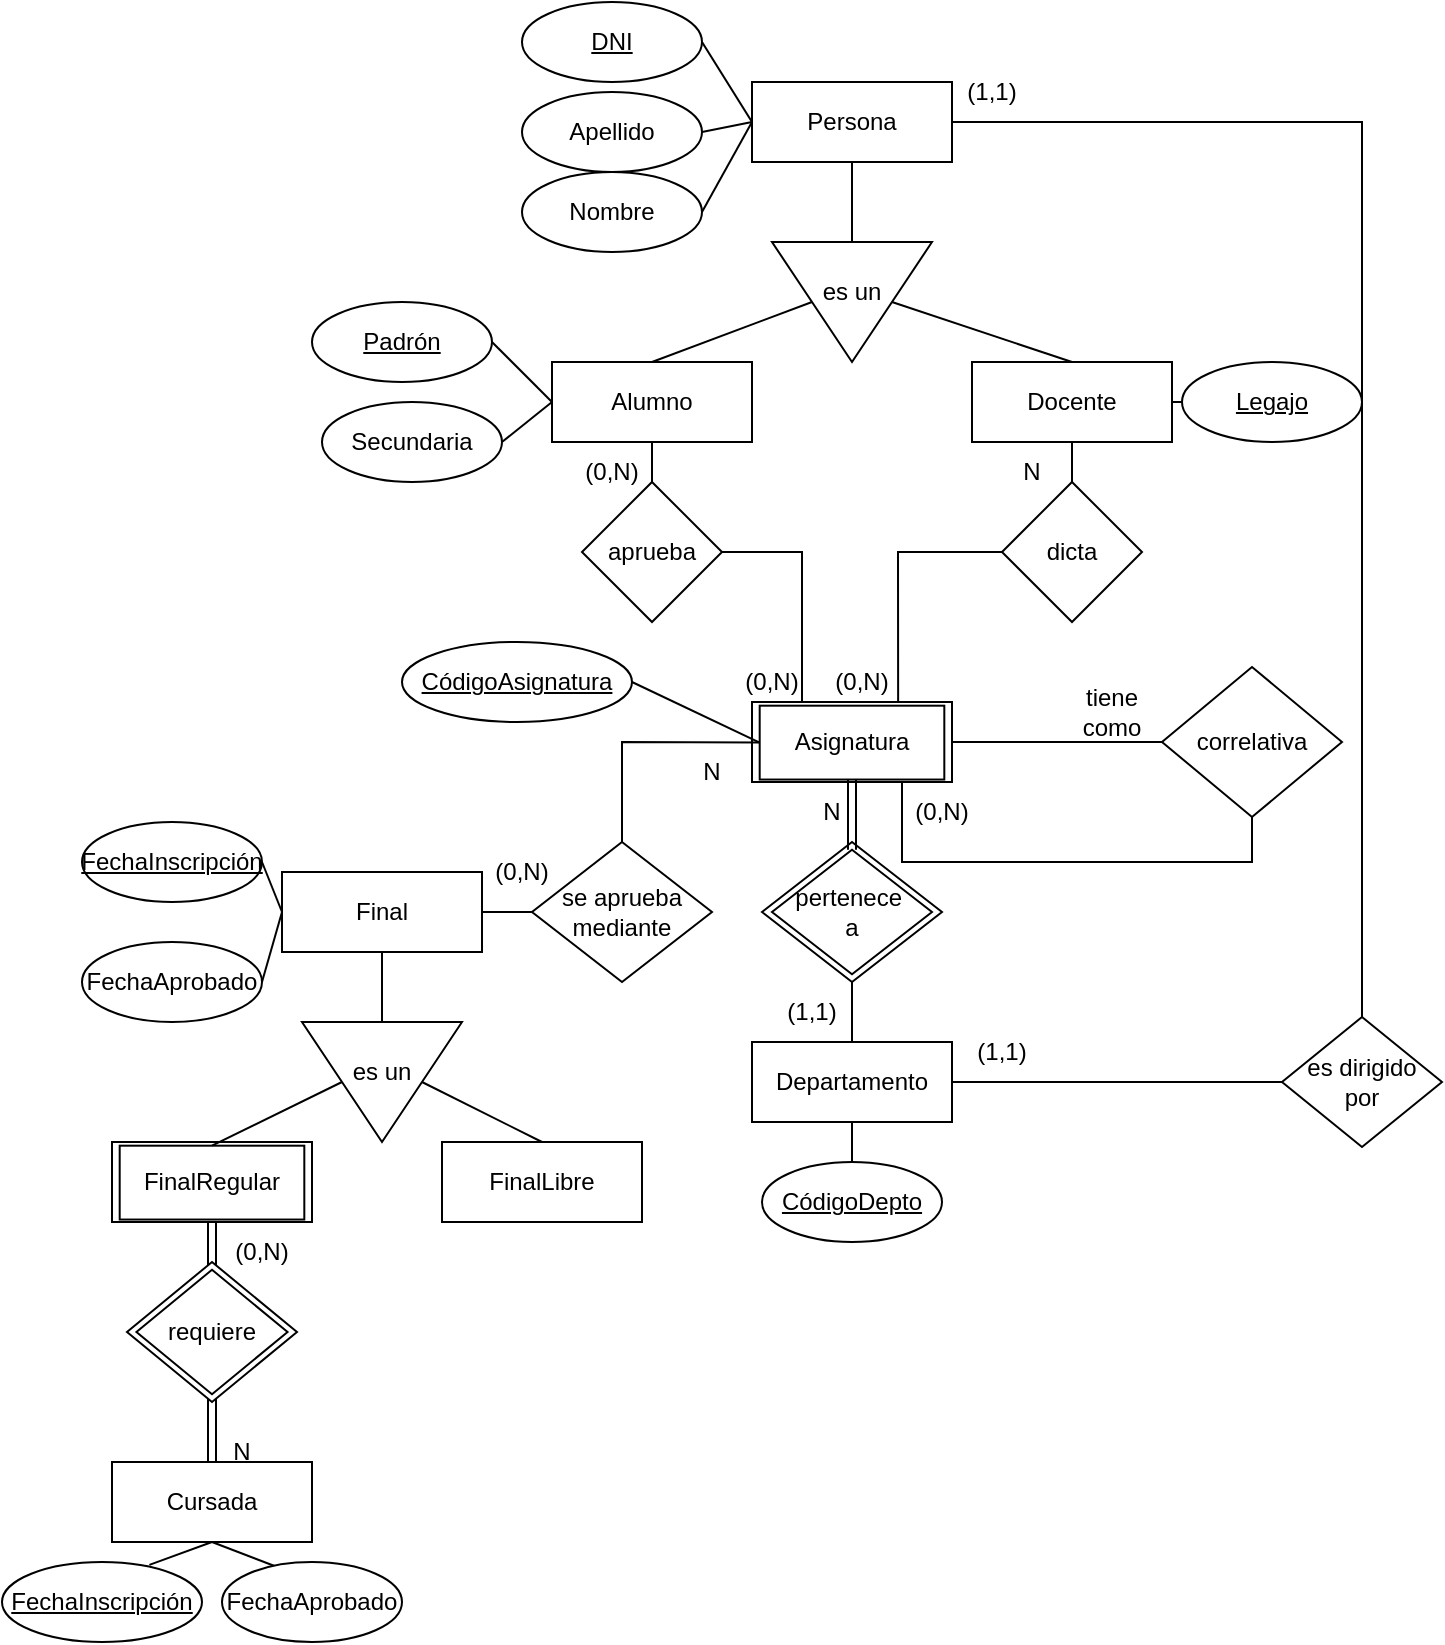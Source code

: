 <mxfile version="21.1.1" type="device">
  <diagram id="PrmYPG8BuJJf_HD6oWDw" name="Página-1">
    <mxGraphModel dx="1067" dy="430" grid="1" gridSize="10" guides="1" tooltips="1" connect="1" arrows="1" fold="1" page="1" pageScale="1" pageWidth="827" pageHeight="1169" math="0" shadow="0">
      <root>
        <mxCell id="0" />
        <mxCell id="1" parent="0" />
        <mxCell id="GyP09bq_sW8WMtEQVmPJ-1" value="Alumno" style="rounded=0;whiteSpace=wrap;html=1;" vertex="1" parent="1">
          <mxGeometry x="325" y="180" width="100" height="40" as="geometry" />
        </mxCell>
        <mxCell id="GyP09bq_sW8WMtEQVmPJ-2" value="Docente" style="rounded=0;whiteSpace=wrap;html=1;" vertex="1" parent="1">
          <mxGeometry x="535" y="180" width="100" height="40" as="geometry" />
        </mxCell>
        <mxCell id="GyP09bq_sW8WMtEQVmPJ-4" value="Departamento" style="rounded=0;whiteSpace=wrap;html=1;" vertex="1" parent="1">
          <mxGeometry x="425" y="520" width="100" height="40" as="geometry" />
        </mxCell>
        <mxCell id="GyP09bq_sW8WMtEQVmPJ-5" value="Persona" style="rounded=0;whiteSpace=wrap;html=1;" vertex="1" parent="1">
          <mxGeometry x="425" y="40" width="100" height="40" as="geometry" />
        </mxCell>
        <mxCell id="GyP09bq_sW8WMtEQVmPJ-16" value="" style="endArrow=none;html=1;rounded=0;fontFamily=Helvetica;fontSize=12;fontColor=default;entryX=0.5;entryY=1;entryDx=0;entryDy=0;exitX=0;exitY=0.5;exitDx=0;exitDy=0;" edge="1" parent="1" source="GyP09bq_sW8WMtEQVmPJ-6" target="GyP09bq_sW8WMtEQVmPJ-5">
          <mxGeometry width="50" height="50" relative="1" as="geometry">
            <mxPoint x="675" y="250" as="sourcePoint" />
            <mxPoint x="720" y="250" as="targetPoint" />
          </mxGeometry>
        </mxCell>
        <mxCell id="GyP09bq_sW8WMtEQVmPJ-18" value="" style="endArrow=none;html=1;rounded=0;fontFamily=Helvetica;fontSize=12;fontColor=default;exitX=0.5;exitY=0;exitDx=0;exitDy=0;entryX=0.5;entryY=0;entryDx=0;entryDy=0;" edge="1" parent="1" source="GyP09bq_sW8WMtEQVmPJ-2" target="GyP09bq_sW8WMtEQVmPJ-6">
          <mxGeometry width="50" height="50" relative="1" as="geometry">
            <mxPoint x="675" y="250" as="sourcePoint" />
            <mxPoint x="720" y="250" as="targetPoint" />
          </mxGeometry>
        </mxCell>
        <mxCell id="GyP09bq_sW8WMtEQVmPJ-19" value="" style="endArrow=none;html=1;rounded=0;fontFamily=Helvetica;fontSize=12;fontColor=default;entryX=0.5;entryY=1;entryDx=0;entryDy=0;exitX=0.5;exitY=0;exitDx=0;exitDy=0;" edge="1" parent="1" source="GyP09bq_sW8WMtEQVmPJ-1" target="GyP09bq_sW8WMtEQVmPJ-6">
          <mxGeometry width="50" height="50" relative="1" as="geometry">
            <mxPoint x="675" y="250" as="sourcePoint" />
            <mxPoint x="720" y="250" as="targetPoint" />
          </mxGeometry>
        </mxCell>
        <mxCell id="GyP09bq_sW8WMtEQVmPJ-20" value="&lt;u&gt;DNI&lt;/u&gt;" style="ellipse;whiteSpace=wrap;html=1;strokeColor=default;fontFamily=Helvetica;fontSize=12;fontColor=default;fillColor=default;" vertex="1" parent="1">
          <mxGeometry x="310" width="90" height="40" as="geometry" />
        </mxCell>
        <mxCell id="GyP09bq_sW8WMtEQVmPJ-21" value="" style="endArrow=none;html=1;rounded=0;fontFamily=Helvetica;fontSize=12;fontColor=default;entryX=0;entryY=0.5;entryDx=0;entryDy=0;exitX=1;exitY=0.5;exitDx=0;exitDy=0;" edge="1" parent="1" source="GyP09bq_sW8WMtEQVmPJ-20" target="GyP09bq_sW8WMtEQVmPJ-5">
          <mxGeometry width="50" height="50" relative="1" as="geometry">
            <mxPoint x="675" y="150" as="sourcePoint" />
            <mxPoint x="720" y="150" as="targetPoint" />
          </mxGeometry>
        </mxCell>
        <mxCell id="GyP09bq_sW8WMtEQVmPJ-22" value="" style="endArrow=none;html=1;rounded=0;fontFamily=Helvetica;fontSize=12;fontColor=default;entryX=1;entryY=0.5;entryDx=0;entryDy=0;exitX=0;exitY=0.5;exitDx=0;exitDy=0;" edge="1" parent="1" source="GyP09bq_sW8WMtEQVmPJ-5" target="GyP09bq_sW8WMtEQVmPJ-23">
          <mxGeometry width="50" height="50" relative="1" as="geometry">
            <mxPoint x="675" y="150" as="sourcePoint" />
            <mxPoint x="720" y="150" as="targetPoint" />
          </mxGeometry>
        </mxCell>
        <mxCell id="GyP09bq_sW8WMtEQVmPJ-23" value="Nombre" style="ellipse;whiteSpace=wrap;html=1;strokeColor=default;fontFamily=Helvetica;fontSize=12;fontColor=default;fillColor=default;" vertex="1" parent="1">
          <mxGeometry x="310" y="85" width="90" height="40" as="geometry" />
        </mxCell>
        <mxCell id="GyP09bq_sW8WMtEQVmPJ-24" value="Apellido" style="ellipse;whiteSpace=wrap;html=1;strokeColor=default;fontFamily=Helvetica;fontSize=12;fontColor=default;fillColor=default;" vertex="1" parent="1">
          <mxGeometry x="310" y="45" width="90" height="40" as="geometry" />
        </mxCell>
        <mxCell id="GyP09bq_sW8WMtEQVmPJ-25" value="" style="endArrow=none;html=1;rounded=0;fontFamily=Helvetica;fontSize=12;fontColor=default;entryX=1;entryY=0.5;entryDx=0;entryDy=0;exitX=0;exitY=0.5;exitDx=0;exitDy=0;" edge="1" parent="1" source="GyP09bq_sW8WMtEQVmPJ-5" target="GyP09bq_sW8WMtEQVmPJ-24">
          <mxGeometry width="50" height="50" relative="1" as="geometry">
            <mxPoint x="535" y="70" as="sourcePoint" />
            <mxPoint x="555" y="50" as="targetPoint" />
          </mxGeometry>
        </mxCell>
        <mxCell id="GyP09bq_sW8WMtEQVmPJ-29" value="&lt;u&gt;FechaInscripción&lt;/u&gt;" style="ellipse;whiteSpace=wrap;html=1;strokeColor=default;fontFamily=Helvetica;fontSize=12;fontColor=default;fillColor=default;" vertex="1" parent="1">
          <mxGeometry x="90" y="410" width="90" height="40" as="geometry" />
        </mxCell>
        <mxCell id="GyP09bq_sW8WMtEQVmPJ-30" value="&lt;u&gt;FechaInscripción&lt;/u&gt;" style="ellipse;whiteSpace=wrap;html=1;strokeColor=default;fontFamily=Helvetica;fontSize=12;fontColor=default;fillColor=default;" vertex="1" parent="1">
          <mxGeometry x="50" y="780" width="100" height="40" as="geometry" />
        </mxCell>
        <mxCell id="GyP09bq_sW8WMtEQVmPJ-33" value="&lt;u&gt;Padrón&lt;/u&gt;" style="ellipse;whiteSpace=wrap;html=1;strokeColor=default;fontFamily=Helvetica;fontSize=12;fontColor=default;fillColor=default;" vertex="1" parent="1">
          <mxGeometry x="205" y="150" width="90" height="40" as="geometry" />
        </mxCell>
        <mxCell id="GyP09bq_sW8WMtEQVmPJ-34" value="&lt;u&gt;Legajo&lt;/u&gt;" style="ellipse;whiteSpace=wrap;html=1;strokeColor=default;fontFamily=Helvetica;fontSize=12;fontColor=default;fillColor=default;" vertex="1" parent="1">
          <mxGeometry x="640" y="180" width="90" height="40" as="geometry" />
        </mxCell>
        <mxCell id="GyP09bq_sW8WMtEQVmPJ-35" value="" style="endArrow=none;html=1;rounded=0;fontFamily=Helvetica;fontSize=12;fontColor=default;entryX=1;entryY=0.5;entryDx=0;entryDy=0;exitX=0;exitY=0.5;exitDx=0;exitDy=0;" edge="1" parent="1" source="GyP09bq_sW8WMtEQVmPJ-1" target="GyP09bq_sW8WMtEQVmPJ-33">
          <mxGeometry width="50" height="50" relative="1" as="geometry">
            <mxPoint x="480" y="140" as="sourcePoint" />
            <mxPoint x="525" y="140" as="targetPoint" />
          </mxGeometry>
        </mxCell>
        <mxCell id="GyP09bq_sW8WMtEQVmPJ-36" value="" style="endArrow=none;html=1;rounded=0;fontFamily=Helvetica;fontSize=12;fontColor=default;exitX=1;exitY=0.5;exitDx=0;exitDy=0;entryX=0;entryY=0.5;entryDx=0;entryDy=0;" edge="1" parent="1" source="GyP09bq_sW8WMtEQVmPJ-2" target="GyP09bq_sW8WMtEQVmPJ-34">
          <mxGeometry width="50" height="50" relative="1" as="geometry">
            <mxPoint x="480" y="140" as="sourcePoint" />
            <mxPoint x="525" y="140" as="targetPoint" />
          </mxGeometry>
        </mxCell>
        <mxCell id="GyP09bq_sW8WMtEQVmPJ-39" value="" style="endArrow=none;html=1;rounded=0;fontFamily=Helvetica;fontSize=12;fontColor=default;entryX=0.5;entryY=1;entryDx=0;entryDy=0;exitX=0.5;exitY=0;exitDx=0;exitDy=0;" edge="1" parent="1" source="GyP09bq_sW8WMtEQVmPJ-4" target="GyP09bq_sW8WMtEQVmPJ-54">
          <mxGeometry width="50" height="50" relative="1" as="geometry">
            <mxPoint x="485" y="470" as="sourcePoint" />
            <mxPoint x="475" y="500" as="targetPoint" />
          </mxGeometry>
        </mxCell>
        <mxCell id="GyP09bq_sW8WMtEQVmPJ-40" value="aprueba" style="rhombus;whiteSpace=wrap;html=1;" vertex="1" parent="1">
          <mxGeometry x="340" y="240" width="70" height="70" as="geometry" />
        </mxCell>
        <mxCell id="GyP09bq_sW8WMtEQVmPJ-41" value="dicta" style="rhombus;whiteSpace=wrap;html=1;" vertex="1" parent="1">
          <mxGeometry x="550" y="240" width="70" height="70" as="geometry" />
        </mxCell>
        <mxCell id="GyP09bq_sW8WMtEQVmPJ-42" value="" style="endArrow=none;html=1;rounded=0;fontFamily=Helvetica;fontSize=12;fontColor=default;entryX=0.5;entryY=0;entryDx=0;entryDy=0;exitX=0.5;exitY=1;exitDx=0;exitDy=0;" edge="1" parent="1" source="GyP09bq_sW8WMtEQVmPJ-1" target="GyP09bq_sW8WMtEQVmPJ-40">
          <mxGeometry width="50" height="50" relative="1" as="geometry">
            <mxPoint x="480" y="330" as="sourcePoint" />
            <mxPoint x="525" y="330" as="targetPoint" />
          </mxGeometry>
        </mxCell>
        <mxCell id="GyP09bq_sW8WMtEQVmPJ-43" value="" style="endArrow=none;html=1;rounded=0;fontFamily=Helvetica;fontSize=12;fontColor=default;entryX=1;entryY=0.5;entryDx=0;entryDy=0;exitX=0.25;exitY=0;exitDx=0;exitDy=0;" edge="1" parent="1" source="GyP09bq_sW8WMtEQVmPJ-56" target="GyP09bq_sW8WMtEQVmPJ-40">
          <mxGeometry width="50" height="50" relative="1" as="geometry">
            <mxPoint x="450" y="350" as="sourcePoint" />
            <mxPoint x="525" y="390" as="targetPoint" />
            <Array as="points">
              <mxPoint x="450" y="275" />
            </Array>
          </mxGeometry>
        </mxCell>
        <mxCell id="GyP09bq_sW8WMtEQVmPJ-44" value="" style="endArrow=none;html=1;rounded=0;fontFamily=Helvetica;fontSize=12;fontColor=default;entryX=0.5;entryY=1;entryDx=0;entryDy=0;exitX=0.5;exitY=0;exitDx=0;exitDy=0;" edge="1" parent="1" source="GyP09bq_sW8WMtEQVmPJ-41" target="GyP09bq_sW8WMtEQVmPJ-2">
          <mxGeometry width="50" height="50" relative="1" as="geometry">
            <mxPoint x="480" y="390" as="sourcePoint" />
            <mxPoint x="525" y="390" as="targetPoint" />
          </mxGeometry>
        </mxCell>
        <mxCell id="GyP09bq_sW8WMtEQVmPJ-45" value="" style="endArrow=none;html=1;rounded=0;fontFamily=Helvetica;fontSize=12;fontColor=default;entryX=0;entryY=0.5;entryDx=0;entryDy=0;exitX=0.75;exitY=0;exitDx=0;exitDy=0;" edge="1" parent="1" source="GyP09bq_sW8WMtEQVmPJ-57" target="GyP09bq_sW8WMtEQVmPJ-41">
          <mxGeometry width="50" height="50" relative="1" as="geometry">
            <mxPoint x="500" y="350" as="sourcePoint" />
            <mxPoint x="525" y="390" as="targetPoint" />
            <Array as="points">
              <mxPoint x="498" y="275" />
            </Array>
          </mxGeometry>
        </mxCell>
        <mxCell id="GyP09bq_sW8WMtEQVmPJ-46" value="correlativa" style="rhombus;whiteSpace=wrap;html=1;" vertex="1" parent="1">
          <mxGeometry x="630" y="332.5" width="90" height="75" as="geometry" />
        </mxCell>
        <mxCell id="GyP09bq_sW8WMtEQVmPJ-47" value="" style="endArrow=none;html=1;rounded=0;fontFamily=Helvetica;fontSize=12;fontColor=default;entryX=0;entryY=0.5;entryDx=0;entryDy=0;exitX=1;exitY=0.5;exitDx=0;exitDy=0;" edge="1" parent="1" source="GyP09bq_sW8WMtEQVmPJ-56" target="GyP09bq_sW8WMtEQVmPJ-46">
          <mxGeometry width="50" height="50" relative="1" as="geometry">
            <mxPoint x="525" y="370" as="sourcePoint" />
            <mxPoint x="525" y="380" as="targetPoint" />
          </mxGeometry>
        </mxCell>
        <mxCell id="GyP09bq_sW8WMtEQVmPJ-48" value="" style="endArrow=none;html=1;rounded=0;fontFamily=Helvetica;fontSize=12;fontColor=default;entryX=0.5;entryY=1;entryDx=0;entryDy=0;exitX=0.75;exitY=1;exitDx=0;exitDy=0;" edge="1" parent="1" source="GyP09bq_sW8WMtEQVmPJ-56" target="GyP09bq_sW8WMtEQVmPJ-46">
          <mxGeometry width="50" height="50" relative="1" as="geometry">
            <mxPoint x="500" y="390" as="sourcePoint" />
            <mxPoint x="525" y="380" as="targetPoint" />
            <Array as="points">
              <mxPoint x="500" y="430" />
              <mxPoint x="675" y="430" />
            </Array>
          </mxGeometry>
        </mxCell>
        <mxCell id="GyP09bq_sW8WMtEQVmPJ-49" value="Secundaria" style="ellipse;whiteSpace=wrap;html=1;strokeColor=default;fontFamily=Helvetica;fontSize=12;fontColor=default;fillColor=default;" vertex="1" parent="1">
          <mxGeometry x="210" y="200" width="90" height="40" as="geometry" />
        </mxCell>
        <mxCell id="GyP09bq_sW8WMtEQVmPJ-50" value="" style="endArrow=none;html=1;rounded=0;fontFamily=Helvetica;fontSize=12;fontColor=default;entryX=1;entryY=0.5;entryDx=0;entryDy=0;exitX=0;exitY=0.5;exitDx=0;exitDy=0;" edge="1" parent="1" source="GyP09bq_sW8WMtEQVmPJ-1" target="GyP09bq_sW8WMtEQVmPJ-49">
          <mxGeometry width="50" height="50" relative="1" as="geometry">
            <mxPoint x="480" y="180" as="sourcePoint" />
            <mxPoint x="525" y="180" as="targetPoint" />
          </mxGeometry>
        </mxCell>
        <mxCell id="GyP09bq_sW8WMtEQVmPJ-51" value="&lt;u&gt;CódigoDepto&lt;/u&gt;" style="ellipse;whiteSpace=wrap;html=1;strokeColor=default;fontFamily=Helvetica;fontSize=12;fontColor=default;fillColor=default;" vertex="1" parent="1">
          <mxGeometry x="430" y="580" width="90" height="40" as="geometry" />
        </mxCell>
        <mxCell id="GyP09bq_sW8WMtEQVmPJ-52" value="" style="group" vertex="1" connectable="0" parent="1">
          <mxGeometry x="430" y="420" width="90" height="70" as="geometry" />
        </mxCell>
        <mxCell id="GyP09bq_sW8WMtEQVmPJ-53" value="" style="rhombus;whiteSpace=wrap;html=1;" vertex="1" parent="GyP09bq_sW8WMtEQVmPJ-52">
          <mxGeometry width="90" height="70" as="geometry" />
        </mxCell>
        <mxCell id="GyP09bq_sW8WMtEQVmPJ-54" value="pertenece&amp;nbsp;&lt;br style=&quot;border-color: var(--border-color);&quot;&gt;a" style="rhombus;whiteSpace=wrap;html=1;" vertex="1" parent="GyP09bq_sW8WMtEQVmPJ-52">
          <mxGeometry x="5" y="3.889" width="80" height="62.222" as="geometry" />
        </mxCell>
        <mxCell id="GyP09bq_sW8WMtEQVmPJ-55" value="" style="group" vertex="1" connectable="0" parent="1">
          <mxGeometry x="425" y="350" width="100" height="40" as="geometry" />
        </mxCell>
        <mxCell id="GyP09bq_sW8WMtEQVmPJ-56" value="" style="rounded=0;whiteSpace=wrap;html=1;strokeColor=default;fontFamily=Helvetica;fontSize=12;fontColor=default;fillColor=default;" vertex="1" parent="GyP09bq_sW8WMtEQVmPJ-55">
          <mxGeometry width="100" height="40" as="geometry" />
        </mxCell>
        <mxCell id="GyP09bq_sW8WMtEQVmPJ-57" value="Asignatura" style="rounded=0;whiteSpace=wrap;html=1;strokeColor=default;fontFamily=Helvetica;fontSize=12;fontColor=default;fillColor=default;" vertex="1" parent="GyP09bq_sW8WMtEQVmPJ-55">
          <mxGeometry x="3.846" y="1.846" width="92.308" height="36.923" as="geometry" />
        </mxCell>
        <mxCell id="GyP09bq_sW8WMtEQVmPJ-59" value="&lt;u&gt;CódigoAsignatura&lt;/u&gt;" style="ellipse;whiteSpace=wrap;html=1;strokeColor=default;fontFamily=Helvetica;fontSize=12;fontColor=default;fillColor=default;" vertex="1" parent="1">
          <mxGeometry x="250" y="320" width="115" height="40" as="geometry" />
        </mxCell>
        <mxCell id="GyP09bq_sW8WMtEQVmPJ-60" value="" style="endArrow=none;html=1;rounded=0;fontFamily=Helvetica;fontSize=12;fontColor=default;entryX=1;entryY=0.5;entryDx=0;entryDy=0;exitX=0;exitY=0.5;exitDx=0;exitDy=0;" edge="1" parent="1" source="GyP09bq_sW8WMtEQVmPJ-57" target="GyP09bq_sW8WMtEQVmPJ-59">
          <mxGeometry width="50" height="50" relative="1" as="geometry">
            <mxPoint x="480" y="350" as="sourcePoint" />
            <mxPoint x="525" y="350" as="targetPoint" />
          </mxGeometry>
        </mxCell>
        <mxCell id="GyP09bq_sW8WMtEQVmPJ-61" value="se aprueba&lt;br&gt;mediante" style="rhombus;whiteSpace=wrap;html=1;" vertex="1" parent="1">
          <mxGeometry x="315" y="420" width="90" height="70" as="geometry" />
        </mxCell>
        <mxCell id="GyP09bq_sW8WMtEQVmPJ-62" value="Final" style="rounded=0;whiteSpace=wrap;html=1;" vertex="1" parent="1">
          <mxGeometry x="190" y="435" width="100" height="40" as="geometry" />
        </mxCell>
        <mxCell id="GyP09bq_sW8WMtEQVmPJ-64" value="" style="endArrow=none;html=1;rounded=0;fontFamily=Helvetica;fontSize=12;fontColor=default;entryX=0;entryY=0.5;entryDx=0;entryDy=0;exitX=1;exitY=0.5;exitDx=0;exitDy=0;" edge="1" parent="1" source="GyP09bq_sW8WMtEQVmPJ-29" target="GyP09bq_sW8WMtEQVmPJ-62">
          <mxGeometry width="50" height="50" relative="1" as="geometry">
            <mxPoint x="480" y="550" as="sourcePoint" />
            <mxPoint x="525" y="550" as="targetPoint" />
          </mxGeometry>
        </mxCell>
        <mxCell id="GyP09bq_sW8WMtEQVmPJ-65" value="" style="endArrow=none;html=1;rounded=0;fontFamily=Helvetica;fontSize=12;fontColor=default;entryX=0;entryY=0.5;entryDx=0;entryDy=0;exitX=1;exitY=0.5;exitDx=0;exitDy=0;" edge="1" parent="1" source="GyP09bq_sW8WMtEQVmPJ-98" target="GyP09bq_sW8WMtEQVmPJ-62">
          <mxGeometry width="50" height="50" relative="1" as="geometry">
            <mxPoint x="180" y="480" as="sourcePoint" />
            <mxPoint x="525" y="550" as="targetPoint" />
          </mxGeometry>
        </mxCell>
        <mxCell id="GyP09bq_sW8WMtEQVmPJ-69" value="" style="group" vertex="1" connectable="0" parent="1">
          <mxGeometry x="435" y="120" width="80" height="60" as="geometry" />
        </mxCell>
        <mxCell id="GyP09bq_sW8WMtEQVmPJ-6" value="" style="triangle;whiteSpace=wrap;html=1;rotation=90;" vertex="1" parent="GyP09bq_sW8WMtEQVmPJ-69">
          <mxGeometry x="10" y="-10" width="60" height="80" as="geometry" />
        </mxCell>
        <mxCell id="GyP09bq_sW8WMtEQVmPJ-7" value="es un" style="text;html=1;strokeColor=none;fillColor=none;align=center;verticalAlign=middle;whiteSpace=wrap;rounded=0;" vertex="1" parent="GyP09bq_sW8WMtEQVmPJ-69">
          <mxGeometry x="10" y="10" width="60" height="30" as="geometry" />
        </mxCell>
        <mxCell id="GyP09bq_sW8WMtEQVmPJ-70" value="" style="group" vertex="1" connectable="0" parent="1">
          <mxGeometry x="200" y="510" width="80" height="60" as="geometry" />
        </mxCell>
        <mxCell id="GyP09bq_sW8WMtEQVmPJ-71" value="" style="triangle;whiteSpace=wrap;html=1;rotation=90;" vertex="1" parent="GyP09bq_sW8WMtEQVmPJ-70">
          <mxGeometry x="10" y="-10" width="60" height="80" as="geometry" />
        </mxCell>
        <mxCell id="GyP09bq_sW8WMtEQVmPJ-72" value="es un" style="text;html=1;strokeColor=none;fillColor=none;align=center;verticalAlign=middle;whiteSpace=wrap;rounded=0;" vertex="1" parent="GyP09bq_sW8WMtEQVmPJ-70">
          <mxGeometry x="10" y="10" width="60" height="30" as="geometry" />
        </mxCell>
        <mxCell id="GyP09bq_sW8WMtEQVmPJ-76" value="" style="endArrow=none;html=1;rounded=0;fontFamily=Helvetica;fontSize=12;fontColor=default;entryX=0.5;entryY=0;entryDx=0;entryDy=0;exitX=0.5;exitY=1;exitDx=0;exitDy=0;" edge="1" parent="1" source="GyP09bq_sW8WMtEQVmPJ-4" target="GyP09bq_sW8WMtEQVmPJ-51">
          <mxGeometry width="50" height="50" relative="1" as="geometry">
            <mxPoint x="480" y="450" as="sourcePoint" />
            <mxPoint x="525" y="450" as="targetPoint" />
          </mxGeometry>
        </mxCell>
        <mxCell id="GyP09bq_sW8WMtEQVmPJ-77" value="" style="shape=link;html=1;rounded=0;fontFamily=Helvetica;fontSize=12;fontColor=default;entryX=0.5;entryY=0;entryDx=0;entryDy=0;exitX=0.5;exitY=1;exitDx=0;exitDy=0;" edge="1" parent="1" source="GyP09bq_sW8WMtEQVmPJ-57" target="GyP09bq_sW8WMtEQVmPJ-54">
          <mxGeometry width="100" relative="1" as="geometry">
            <mxPoint x="500" y="400" as="sourcePoint" />
            <mxPoint x="500" y="490" as="targetPoint" />
          </mxGeometry>
        </mxCell>
        <mxCell id="GyP09bq_sW8WMtEQVmPJ-80" value="FinalLibre" style="rounded=0;whiteSpace=wrap;html=1;" vertex="1" parent="1">
          <mxGeometry x="270" y="570" width="100" height="40" as="geometry" />
        </mxCell>
        <mxCell id="GyP09bq_sW8WMtEQVmPJ-81" value="" style="endArrow=none;html=1;rounded=0;fontFamily=Helvetica;fontSize=12;fontColor=default;entryX=0.5;entryY=1;entryDx=0;entryDy=0;exitX=0;exitY=0.5;exitDx=0;exitDy=0;" edge="1" parent="1" source="GyP09bq_sW8WMtEQVmPJ-71" target="GyP09bq_sW8WMtEQVmPJ-62">
          <mxGeometry width="50" height="50" relative="1" as="geometry">
            <mxPoint x="480" y="550" as="sourcePoint" />
            <mxPoint x="525" y="550" as="targetPoint" />
          </mxGeometry>
        </mxCell>
        <mxCell id="GyP09bq_sW8WMtEQVmPJ-82" value="" style="group" vertex="1" connectable="0" parent="1">
          <mxGeometry x="105" y="570" width="100" height="40" as="geometry" />
        </mxCell>
        <mxCell id="GyP09bq_sW8WMtEQVmPJ-83" value="" style="rounded=0;whiteSpace=wrap;html=1;strokeColor=default;fontFamily=Helvetica;fontSize=12;fontColor=default;fillColor=default;" vertex="1" parent="GyP09bq_sW8WMtEQVmPJ-82">
          <mxGeometry width="100" height="40" as="geometry" />
        </mxCell>
        <mxCell id="GyP09bq_sW8WMtEQVmPJ-84" value="FinalRegular" style="rounded=0;whiteSpace=wrap;html=1;strokeColor=default;fontFamily=Helvetica;fontSize=12;fontColor=default;fillColor=default;" vertex="1" parent="GyP09bq_sW8WMtEQVmPJ-82">
          <mxGeometry x="3.846" y="1.846" width="92.308" height="36.923" as="geometry" />
        </mxCell>
        <mxCell id="GyP09bq_sW8WMtEQVmPJ-85" value="Cursada" style="rounded=0;whiteSpace=wrap;html=1;" vertex="1" parent="1">
          <mxGeometry x="105" y="730" width="100" height="40" as="geometry" />
        </mxCell>
        <mxCell id="GyP09bq_sW8WMtEQVmPJ-87" value="" style="shape=link;html=1;rounded=0;fontFamily=Helvetica;fontSize=12;fontColor=default;exitX=0.5;exitY=1;exitDx=0;exitDy=0;entryX=0.5;entryY=0;entryDx=0;entryDy=0;" edge="1" parent="1" source="GyP09bq_sW8WMtEQVmPJ-83" target="GyP09bq_sW8WMtEQVmPJ-119">
          <mxGeometry width="100" relative="1" as="geometry">
            <mxPoint x="500" y="500" as="sourcePoint" />
            <mxPoint x="155" y="630" as="targetPoint" />
          </mxGeometry>
        </mxCell>
        <mxCell id="GyP09bq_sW8WMtEQVmPJ-88" value="" style="endArrow=none;html=1;rounded=0;fontFamily=Helvetica;fontSize=12;fontColor=default;entryX=0.5;entryY=0;entryDx=0;entryDy=0;exitX=0.5;exitY=1;exitDx=0;exitDy=0;" edge="1" parent="1" source="GyP09bq_sW8WMtEQVmPJ-71" target="GyP09bq_sW8WMtEQVmPJ-84">
          <mxGeometry width="50" height="50" relative="1" as="geometry">
            <mxPoint x="480" y="550" as="sourcePoint" />
            <mxPoint x="525" y="550" as="targetPoint" />
          </mxGeometry>
        </mxCell>
        <mxCell id="GyP09bq_sW8WMtEQVmPJ-89" value="" style="endArrow=none;html=1;rounded=0;fontFamily=Helvetica;fontSize=12;fontColor=default;entryX=0.5;entryY=0;entryDx=0;entryDy=0;exitX=0.5;exitY=0;exitDx=0;exitDy=0;" edge="1" parent="1" source="GyP09bq_sW8WMtEQVmPJ-71" target="GyP09bq_sW8WMtEQVmPJ-80">
          <mxGeometry width="50" height="50" relative="1" as="geometry">
            <mxPoint x="480" y="550" as="sourcePoint" />
            <mxPoint x="525" y="550" as="targetPoint" />
          </mxGeometry>
        </mxCell>
        <mxCell id="GyP09bq_sW8WMtEQVmPJ-90" value="" style="endArrow=none;html=1;rounded=0;fontFamily=Helvetica;fontSize=12;fontColor=default;entryX=0;entryY=0.5;entryDx=0;entryDy=0;exitX=0.5;exitY=0;exitDx=0;exitDy=0;" edge="1" parent="1" source="GyP09bq_sW8WMtEQVmPJ-61" target="GyP09bq_sW8WMtEQVmPJ-57">
          <mxGeometry width="50" height="50" relative="1" as="geometry">
            <mxPoint x="480" y="450" as="sourcePoint" />
            <mxPoint x="525" y="450" as="targetPoint" />
            <Array as="points">
              <mxPoint x="360" y="370" />
            </Array>
          </mxGeometry>
        </mxCell>
        <mxCell id="GyP09bq_sW8WMtEQVmPJ-91" value="" style="endArrow=none;html=1;rounded=0;fontFamily=Helvetica;fontSize=12;fontColor=default;entryX=0;entryY=0.5;entryDx=0;entryDy=0;exitX=1;exitY=0.5;exitDx=0;exitDy=0;" edge="1" parent="1" source="GyP09bq_sW8WMtEQVmPJ-62" target="GyP09bq_sW8WMtEQVmPJ-61">
          <mxGeometry width="50" height="50" relative="1" as="geometry">
            <mxPoint x="480" y="450" as="sourcePoint" />
            <mxPoint x="525" y="450" as="targetPoint" />
          </mxGeometry>
        </mxCell>
        <mxCell id="GyP09bq_sW8WMtEQVmPJ-94" value="" style="endArrow=none;html=1;rounded=0;fontFamily=Helvetica;fontSize=12;fontColor=default;entryX=0.737;entryY=0.036;entryDx=0;entryDy=0;exitX=0.5;exitY=1;exitDx=0;exitDy=0;entryPerimeter=0;" edge="1" parent="1" source="GyP09bq_sW8WMtEQVmPJ-85" target="GyP09bq_sW8WMtEQVmPJ-30">
          <mxGeometry width="50" height="50" relative="1" as="geometry">
            <mxPoint x="480" y="750" as="sourcePoint" />
            <mxPoint x="525" y="750" as="targetPoint" />
          </mxGeometry>
        </mxCell>
        <mxCell id="GyP09bq_sW8WMtEQVmPJ-95" value="" style="endArrow=none;html=1;rounded=0;fontFamily=Helvetica;fontSize=12;fontColor=default;entryX=0.303;entryY=0.06;entryDx=0;entryDy=0;exitX=0.5;exitY=1;exitDx=0;exitDy=0;entryPerimeter=0;" edge="1" parent="1" source="GyP09bq_sW8WMtEQVmPJ-85" target="GyP09bq_sW8WMtEQVmPJ-96">
          <mxGeometry width="50" height="50" relative="1" as="geometry">
            <mxPoint x="480" y="750" as="sourcePoint" />
            <mxPoint x="195" y="780" as="targetPoint" />
          </mxGeometry>
        </mxCell>
        <mxCell id="GyP09bq_sW8WMtEQVmPJ-96" value="FechaAprobado" style="ellipse;whiteSpace=wrap;html=1;strokeColor=default;fontFamily=Helvetica;fontSize=12;fontColor=default;fillColor=default;" vertex="1" parent="1">
          <mxGeometry x="160" y="780" width="90" height="40" as="geometry" />
        </mxCell>
        <mxCell id="GyP09bq_sW8WMtEQVmPJ-98" value="FechaAprobado" style="ellipse;whiteSpace=wrap;html=1;strokeColor=default;fontFamily=Helvetica;fontSize=12;fontColor=default;fillColor=default;" vertex="1" parent="1">
          <mxGeometry x="90" y="470" width="90" height="40" as="geometry" />
        </mxCell>
        <mxCell id="GyP09bq_sW8WMtEQVmPJ-100" value="es dirigido&lt;br&gt;por" style="rhombus;whiteSpace=wrap;html=1;" vertex="1" parent="1">
          <mxGeometry x="690" y="507.5" width="80" height="65" as="geometry" />
        </mxCell>
        <mxCell id="GyP09bq_sW8WMtEQVmPJ-101" value="" style="endArrow=none;html=1;rounded=0;fontFamily=Helvetica;fontSize=12;fontColor=default;entryX=1;entryY=0.5;entryDx=0;entryDy=0;exitX=0;exitY=0.5;exitDx=0;exitDy=0;" edge="1" parent="1" source="GyP09bq_sW8WMtEQVmPJ-100" target="GyP09bq_sW8WMtEQVmPJ-4">
          <mxGeometry width="50" height="50" relative="1" as="geometry">
            <mxPoint x="390" y="470" as="sourcePoint" />
            <mxPoint x="435" y="470" as="targetPoint" />
          </mxGeometry>
        </mxCell>
        <mxCell id="GyP09bq_sW8WMtEQVmPJ-102" value="" style="endArrow=none;html=1;rounded=0;fontFamily=Helvetica;fontSize=12;fontColor=default;entryX=0.5;entryY=0;entryDx=0;entryDy=0;exitX=1;exitY=0.5;exitDx=0;exitDy=0;" edge="1" parent="1" source="GyP09bq_sW8WMtEQVmPJ-5" target="GyP09bq_sW8WMtEQVmPJ-100">
          <mxGeometry width="50" height="50" relative="1" as="geometry">
            <mxPoint x="390" y="370" as="sourcePoint" />
            <mxPoint x="435" y="370" as="targetPoint" />
            <Array as="points">
              <mxPoint x="730" y="60" />
            </Array>
          </mxGeometry>
        </mxCell>
        <mxCell id="GyP09bq_sW8WMtEQVmPJ-103" value="(0,N)" style="text;html=1;strokeColor=none;fillColor=none;align=center;verticalAlign=middle;whiteSpace=wrap;rounded=0;" vertex="1" parent="1">
          <mxGeometry x="325" y="220" width="60" height="30" as="geometry" />
        </mxCell>
        <mxCell id="GyP09bq_sW8WMtEQVmPJ-104" value="(0,N)" style="text;html=1;strokeColor=none;fillColor=none;align=center;verticalAlign=middle;whiteSpace=wrap;rounded=0;" vertex="1" parent="1">
          <mxGeometry x="405" y="325" width="60" height="30" as="geometry" />
        </mxCell>
        <mxCell id="GyP09bq_sW8WMtEQVmPJ-105" value="(0,N)" style="text;html=1;strokeColor=none;fillColor=none;align=center;verticalAlign=middle;whiteSpace=wrap;rounded=0;" vertex="1" parent="1">
          <mxGeometry x="450" y="325" width="60" height="30" as="geometry" />
        </mxCell>
        <mxCell id="GyP09bq_sW8WMtEQVmPJ-106" value="N" style="text;html=1;strokeColor=none;fillColor=none;align=center;verticalAlign=middle;whiteSpace=wrap;rounded=0;" vertex="1" parent="1">
          <mxGeometry x="535" y="220" width="60" height="30" as="geometry" />
        </mxCell>
        <mxCell id="GyP09bq_sW8WMtEQVmPJ-107" value="(0,N)" style="text;html=1;strokeColor=none;fillColor=none;align=center;verticalAlign=middle;whiteSpace=wrap;rounded=0;" vertex="1" parent="1">
          <mxGeometry x="490" y="390" width="60" height="30" as="geometry" />
        </mxCell>
        <mxCell id="GyP09bq_sW8WMtEQVmPJ-108" value="tiene como" style="text;html=1;strokeColor=none;fillColor=none;align=center;verticalAlign=middle;whiteSpace=wrap;rounded=0;" vertex="1" parent="1">
          <mxGeometry x="575" y="340" width="60" height="30" as="geometry" />
        </mxCell>
        <mxCell id="GyP09bq_sW8WMtEQVmPJ-110" value="N" style="text;html=1;strokeColor=none;fillColor=none;align=center;verticalAlign=middle;whiteSpace=wrap;rounded=0;" vertex="1" parent="1">
          <mxGeometry x="435" y="390" width="60" height="30" as="geometry" />
        </mxCell>
        <mxCell id="GyP09bq_sW8WMtEQVmPJ-111" value="(1,1)" style="text;html=1;strokeColor=none;fillColor=none;align=center;verticalAlign=middle;whiteSpace=wrap;rounded=0;" vertex="1" parent="1">
          <mxGeometry x="425" y="490.0" width="60" height="30" as="geometry" />
        </mxCell>
        <mxCell id="GyP09bq_sW8WMtEQVmPJ-112" value="(1,1)" style="text;html=1;strokeColor=none;fillColor=none;align=center;verticalAlign=middle;whiteSpace=wrap;rounded=0;" vertex="1" parent="1">
          <mxGeometry x="520" y="510.0" width="60" height="30" as="geometry" />
        </mxCell>
        <mxCell id="GyP09bq_sW8WMtEQVmPJ-113" value="(1,1)" style="text;html=1;strokeColor=none;fillColor=none;align=center;verticalAlign=middle;whiteSpace=wrap;rounded=0;" vertex="1" parent="1">
          <mxGeometry x="515" y="30.0" width="60" height="30" as="geometry" />
        </mxCell>
        <mxCell id="GyP09bq_sW8WMtEQVmPJ-114" value="N" style="text;html=1;strokeColor=none;fillColor=none;align=center;verticalAlign=middle;whiteSpace=wrap;rounded=0;" vertex="1" parent="1">
          <mxGeometry x="375" y="370.0" width="60" height="30" as="geometry" />
        </mxCell>
        <mxCell id="GyP09bq_sW8WMtEQVmPJ-115" value="(0,N)" style="text;html=1;strokeColor=none;fillColor=none;align=center;verticalAlign=middle;whiteSpace=wrap;rounded=0;" vertex="1" parent="1">
          <mxGeometry x="280" y="420.0" width="60" height="30" as="geometry" />
        </mxCell>
        <mxCell id="GyP09bq_sW8WMtEQVmPJ-116" value="" style="shape=link;html=1;rounded=0;fontFamily=Helvetica;fontSize=12;fontColor=default;entryX=0.5;entryY=0;entryDx=0;entryDy=0;exitX=0.5;exitY=1;exitDx=0;exitDy=0;" edge="1" parent="1" source="GyP09bq_sW8WMtEQVmPJ-119" target="GyP09bq_sW8WMtEQVmPJ-85">
          <mxGeometry width="100" relative="1" as="geometry">
            <mxPoint x="155" y="690" as="sourcePoint" />
            <mxPoint x="400" y="630" as="targetPoint" />
          </mxGeometry>
        </mxCell>
        <mxCell id="GyP09bq_sW8WMtEQVmPJ-117" value="" style="group" vertex="1" connectable="0" parent="1">
          <mxGeometry x="112.5" y="630" width="85" height="70" as="geometry" />
        </mxCell>
        <mxCell id="GyP09bq_sW8WMtEQVmPJ-118" value="" style="rhombus;whiteSpace=wrap;html=1;" vertex="1" parent="GyP09bq_sW8WMtEQVmPJ-117">
          <mxGeometry width="85" height="70" as="geometry" />
        </mxCell>
        <mxCell id="GyP09bq_sW8WMtEQVmPJ-119" value="requiere" style="rhombus;whiteSpace=wrap;html=1;" vertex="1" parent="GyP09bq_sW8WMtEQVmPJ-117">
          <mxGeometry x="4.722" y="3.889" width="75.556" height="62.222" as="geometry" />
        </mxCell>
        <mxCell id="GyP09bq_sW8WMtEQVmPJ-120" value="N" style="text;html=1;strokeColor=none;fillColor=none;align=center;verticalAlign=middle;whiteSpace=wrap;rounded=0;" vertex="1" parent="1">
          <mxGeometry x="140" y="710" width="60" height="30" as="geometry" />
        </mxCell>
        <mxCell id="GyP09bq_sW8WMtEQVmPJ-121" value="(0,N)" style="text;html=1;strokeColor=none;fillColor=none;align=center;verticalAlign=middle;whiteSpace=wrap;rounded=0;" vertex="1" parent="1">
          <mxGeometry x="150" y="610" width="60" height="30" as="geometry" />
        </mxCell>
      </root>
    </mxGraphModel>
  </diagram>
</mxfile>
